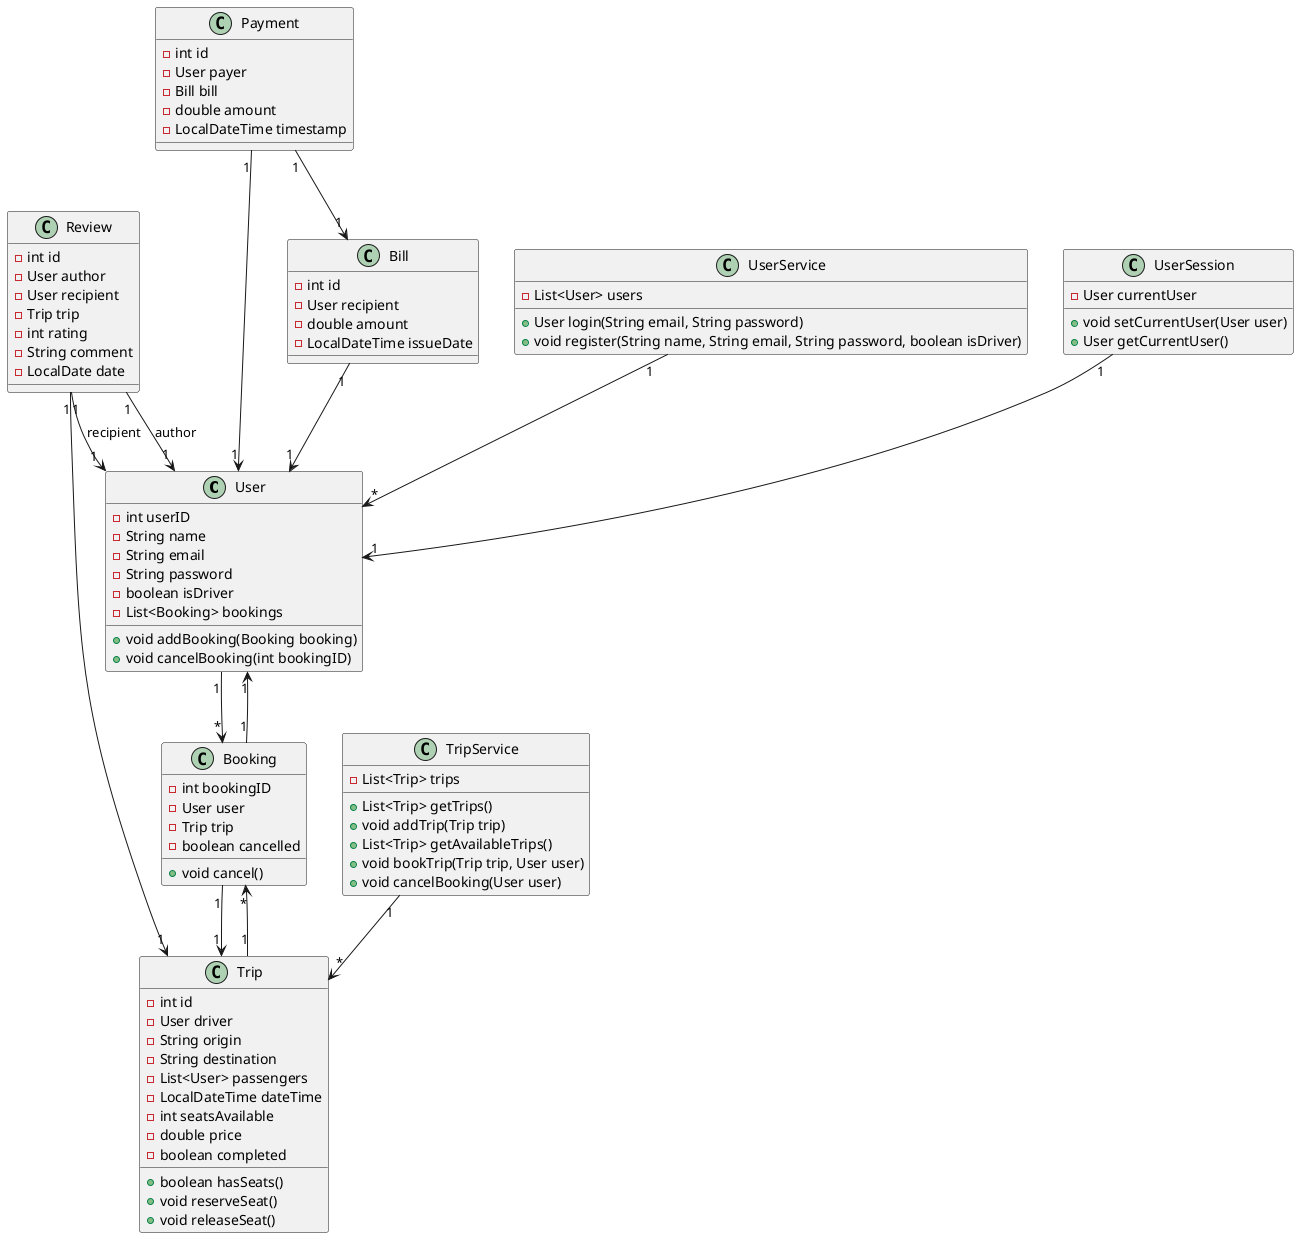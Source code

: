 @startuml

class User {
    - int userID
    - String name
    - String email
    - String password
    - boolean isDriver
    - List<Booking> bookings
    + void addBooking(Booking booking)
    + void cancelBooking(int bookingID)
}

class Trip {
    - int id
    - User driver
    - String origin
    - String destination
    - List<User> passengers
    - LocalDateTime dateTime
    - int seatsAvailable
    - double price
    - boolean completed
    + boolean hasSeats()
    + void reserveSeat()
    + void releaseSeat()
}

class Booking {
    - int bookingID
    - User user
    - Trip trip
    - boolean cancelled
    + void cancel()
}

class Payment {
    - int id
    - User payer
    - Bill bill
    - double amount
    - LocalDateTime timestamp
}

class Bill {
    - int id
    - User recipient
    - double amount
    - LocalDateTime issueDate
}

class Review {
    - int id
    - User author
    - User recipient
    - Trip trip
    - int rating
    - String comment
    - LocalDate date
}

class TripService {
    - List<Trip> trips
    + List<Trip> getTrips()
    + void addTrip(Trip trip)
    + List<Trip> getAvailableTrips()
    + void bookTrip(Trip trip, User user)
    + void cancelBooking(User user)
}

class UserService {
    - List<User> users
    + User login(String email, String password)
    + void register(String name, String email, String password, boolean isDriver)
}

class UserSession {
    - User currentUser
    + void setCurrentUser(User user)
    + User getCurrentUser()
}

User "1" --> "*" Booking
Trip "1" --> "*" Booking
Booking "1" --> "1" Trip
Booking "1" --> "1" User
Payment "1" --> "1" Bill
Payment "1" --> "1" User
Bill "1" --> "1" User
Review "1" --> "1" User : author
Review "1" --> "1" User : recipient
Review "1" --> "1" Trip
TripService "1" --> "*" Trip
UserService "1" --> "*" User
UserSession "1" --> "1" User

@enduml